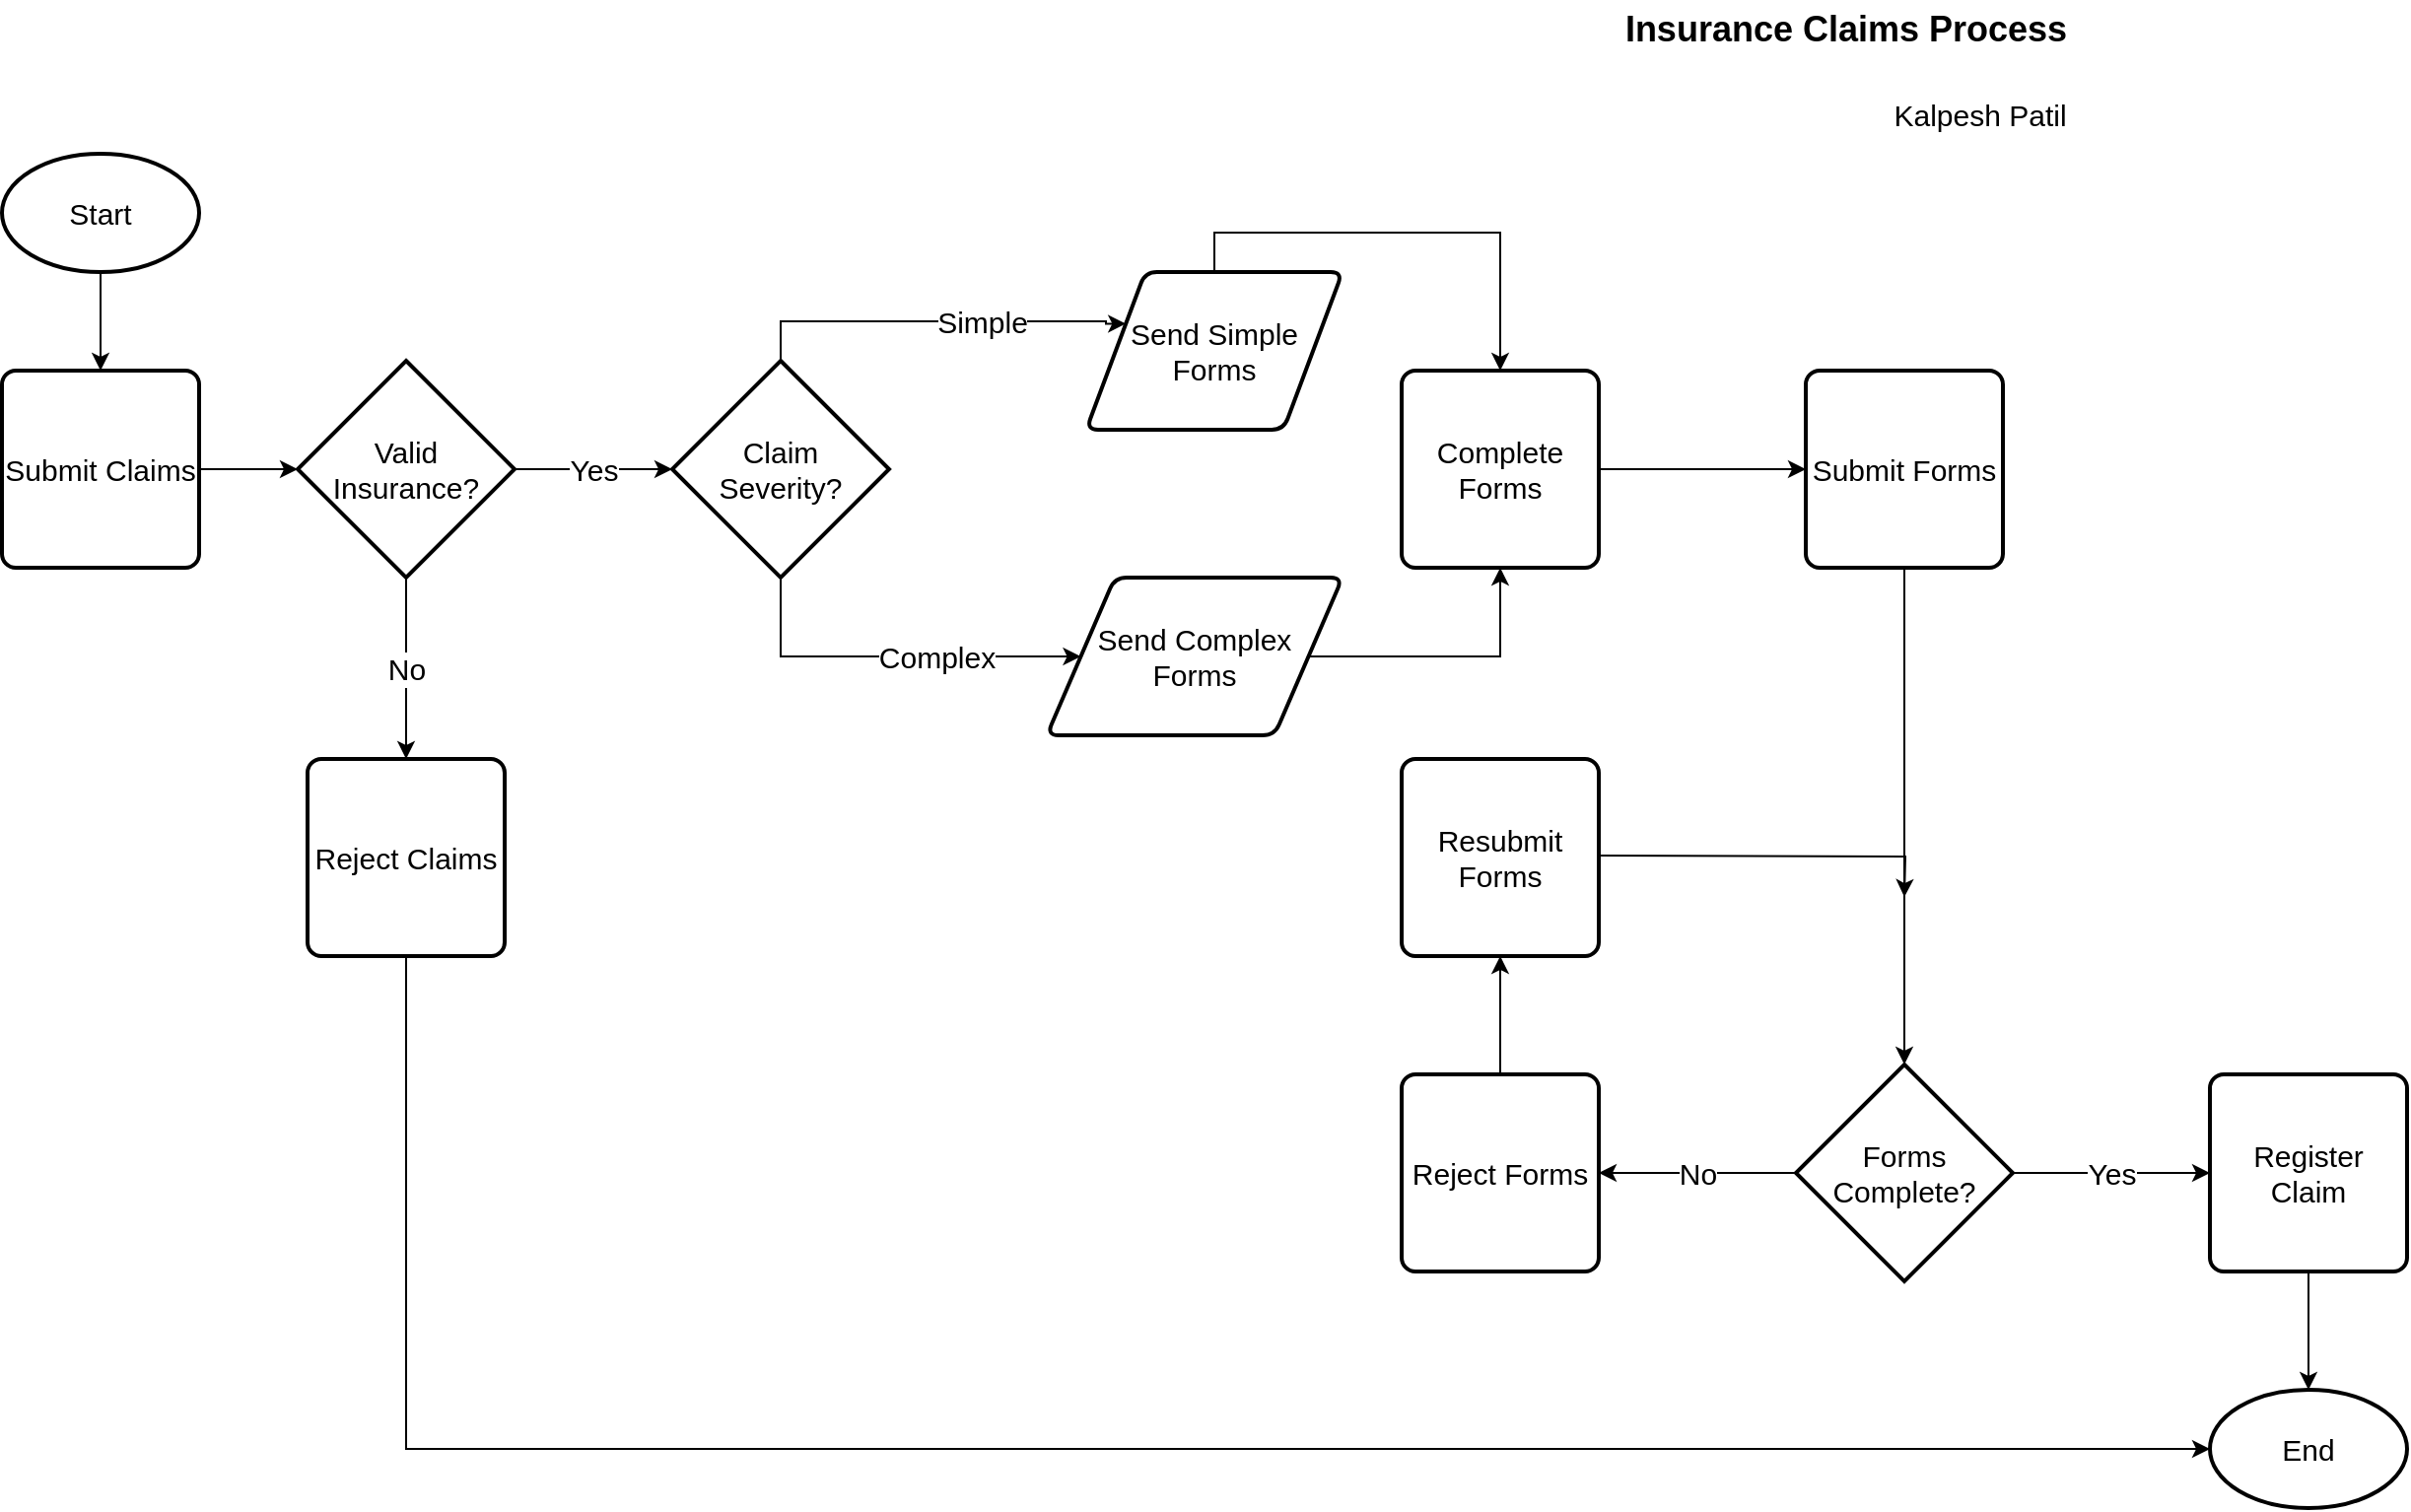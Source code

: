 <mxfile version="13.1.3" type="github">
  <diagram id="hZSZITYBWogTeSslolz0" name="InsuranceClaims">
    <mxGraphModel dx="1231" dy="806" grid="1" gridSize="10" guides="1" tooltips="1" connect="1" arrows="1" fold="1" page="1" pageScale="1" pageWidth="1169" pageHeight="826" math="0" shadow="0">
      <root>
        <mxCell id="0" />
        <mxCell id="1" parent="0" />
        <mxCell id="Aw5x39bk4L40joNCaLyG-1" value="Insurance Claims Process" style="text;html=1;align=center;verticalAlign=middle;resizable=0;points=[];autosize=1;fontSize=18;fontStyle=1" parent="1" vertex="1">
          <mxGeometry x="885" y="15" width="240" height="30" as="geometry" />
        </mxCell>
        <mxCell id="Aw5x39bk4L40joNCaLyG-2" value="Kalpesh Patil" style="text;html=1;align=center;verticalAlign=middle;resizable=0;points=[];autosize=1;fontSize=15;" parent="1" vertex="1">
          <mxGeometry x="1023" y="63" width="100" height="20" as="geometry" />
        </mxCell>
        <mxCell id="7K33NGVJJ7r5UL6R2oZ9-15" style="edgeStyle=orthogonalEdgeStyle;rounded=0;orthogonalLoop=1;jettySize=auto;html=1;exitX=0.5;exitY=1;exitDx=0;exitDy=0;exitPerimeter=0;entryX=0.5;entryY=0;entryDx=0;entryDy=0;fontSize=15;" edge="1" parent="1" source="Aw5x39bk4L40joNCaLyG-3" target="Aw5x39bk4L40joNCaLyG-4">
          <mxGeometry relative="1" as="geometry" />
        </mxCell>
        <mxCell id="Aw5x39bk4L40joNCaLyG-3" value="Start" style="strokeWidth=2;html=1;shape=mxgraph.flowchart.start_1;whiteSpace=wrap;fontSize=15;" parent="1" vertex="1">
          <mxGeometry x="70" y="93" width="100" height="60" as="geometry" />
        </mxCell>
        <mxCell id="7K33NGVJJ7r5UL6R2oZ9-16" style="edgeStyle=orthogonalEdgeStyle;rounded=0;orthogonalLoop=1;jettySize=auto;html=1;exitX=1;exitY=0.5;exitDx=0;exitDy=0;entryX=0;entryY=0.5;entryDx=0;entryDy=0;entryPerimeter=0;fontSize=15;" edge="1" parent="1" source="Aw5x39bk4L40joNCaLyG-4" target="7K33NGVJJ7r5UL6R2oZ9-2">
          <mxGeometry relative="1" as="geometry" />
        </mxCell>
        <mxCell id="Aw5x39bk4L40joNCaLyG-4" value="Submit Claims" style="rounded=1;whiteSpace=wrap;html=1;absoluteArcSize=1;arcSize=14;strokeWidth=2;fontSize=15;" parent="1" vertex="1">
          <mxGeometry x="70" y="203" width="100" height="100" as="geometry" />
        </mxCell>
        <mxCell id="7K33NGVJJ7r5UL6R2oZ9-18" style="edgeStyle=orthogonalEdgeStyle;rounded=0;orthogonalLoop=1;jettySize=auto;html=1;exitX=0.5;exitY=1;exitDx=0;exitDy=0;entryX=0;entryY=0.5;entryDx=0;entryDy=0;entryPerimeter=0;fontSize=15;" edge="1" parent="1" source="7K33NGVJJ7r5UL6R2oZ9-17" target="Aw5x39bk4L40joNCaLyG-13">
          <mxGeometry relative="1" as="geometry" />
        </mxCell>
        <mxCell id="7K33NGVJJ7r5UL6R2oZ9-17" value="Reject Claims" style="rounded=1;whiteSpace=wrap;html=1;absoluteArcSize=1;arcSize=14;strokeWidth=2;fontSize=15;" vertex="1" parent="1">
          <mxGeometry x="225" y="400" width="100" height="100" as="geometry" />
        </mxCell>
        <mxCell id="7K33NGVJJ7r5UL6R2oZ9-32" style="edgeStyle=orthogonalEdgeStyle;rounded=0;orthogonalLoop=1;jettySize=auto;html=1;exitX=1;exitY=0.5;exitDx=0;exitDy=0;entryX=0;entryY=0.5;entryDx=0;entryDy=0;endArrow=classic;endFill=1;fontSize=15;" edge="1" parent="1" source="Aw5x39bk4L40joNCaLyG-7" target="Aw5x39bk4L40joNCaLyG-9">
          <mxGeometry relative="1" as="geometry" />
        </mxCell>
        <mxCell id="Aw5x39bk4L40joNCaLyG-7" value="Complete Forms" style="rounded=1;whiteSpace=wrap;html=1;absoluteArcSize=1;arcSize=14;strokeWidth=2;fontSize=15;" parent="1" vertex="1">
          <mxGeometry x="780" y="203" width="100" height="100" as="geometry" />
        </mxCell>
        <mxCell id="7K33NGVJJ7r5UL6R2oZ9-25" style="edgeStyle=orthogonalEdgeStyle;rounded=0;orthogonalLoop=1;jettySize=auto;html=1;exitX=0.5;exitY=0;exitDx=0;exitDy=0;entryX=0.5;entryY=1;entryDx=0;entryDy=0;fontSize=15;" edge="1" parent="1" source="7K33NGVJJ7r5UL6R2oZ9-12" target="7K33NGVJJ7r5UL6R2oZ9-14">
          <mxGeometry relative="1" as="geometry" />
        </mxCell>
        <mxCell id="7K33NGVJJ7r5UL6R2oZ9-12" value="Reject Forms" style="rounded=1;whiteSpace=wrap;html=1;absoluteArcSize=1;arcSize=14;strokeWidth=2;fontSize=15;" vertex="1" parent="1">
          <mxGeometry x="780" y="560" width="100" height="100" as="geometry" />
        </mxCell>
        <mxCell id="7K33NGVJJ7r5UL6R2oZ9-31" style="edgeStyle=orthogonalEdgeStyle;rounded=0;orthogonalLoop=1;jettySize=auto;html=1;exitX=1;exitY=0.5;exitDx=0;exitDy=0;endArrow=classic;endFill=1;fontSize=15;" edge="1" parent="1">
          <mxGeometry relative="1" as="geometry">
            <mxPoint x="880" y="449" as="sourcePoint" />
            <mxPoint x="1035" y="470" as="targetPoint" />
          </mxGeometry>
        </mxCell>
        <mxCell id="7K33NGVJJ7r5UL6R2oZ9-14" value="Resubmit Forms" style="rounded=1;whiteSpace=wrap;html=1;absoluteArcSize=1;arcSize=14;strokeWidth=2;fontSize=15;" vertex="1" parent="1">
          <mxGeometry x="780" y="400" width="100" height="100" as="geometry" />
        </mxCell>
        <mxCell id="7K33NGVJJ7r5UL6R2oZ9-26" style="edgeStyle=orthogonalEdgeStyle;rounded=0;orthogonalLoop=1;jettySize=auto;html=1;exitX=0.5;exitY=1;exitDx=0;exitDy=0;entryX=0.5;entryY=0;entryDx=0;entryDy=0;entryPerimeter=0;fontSize=15;" edge="1" parent="1" source="Aw5x39bk4L40joNCaLyG-9" target="7K33NGVJJ7r5UL6R2oZ9-10">
          <mxGeometry relative="1" as="geometry">
            <Array as="points">
              <mxPoint x="1035" y="490" />
              <mxPoint x="1035" y="490" />
            </Array>
          </mxGeometry>
        </mxCell>
        <mxCell id="Aw5x39bk4L40joNCaLyG-9" value="Submit Forms" style="rounded=1;whiteSpace=wrap;html=1;absoluteArcSize=1;arcSize=14;strokeWidth=2;fontSize=15;" parent="1" vertex="1">
          <mxGeometry x="985" y="203" width="100" height="100" as="geometry" />
        </mxCell>
        <mxCell id="7K33NGVJJ7r5UL6R2oZ9-29" style="edgeStyle=orthogonalEdgeStyle;rounded=0;orthogonalLoop=1;jettySize=auto;html=1;exitX=0.5;exitY=1;exitDx=0;exitDy=0;entryX=0.5;entryY=0;entryDx=0;entryDy=0;entryPerimeter=0;endArrow=classic;endFill=1;fontSize=15;" edge="1" parent="1" source="Aw5x39bk4L40joNCaLyG-11" target="Aw5x39bk4L40joNCaLyG-13">
          <mxGeometry relative="1" as="geometry" />
        </mxCell>
        <mxCell id="Aw5x39bk4L40joNCaLyG-11" value="Register Claim" style="rounded=1;whiteSpace=wrap;html=1;absoluteArcSize=1;arcSize=14;strokeWidth=2;fontSize=15;" parent="1" vertex="1">
          <mxGeometry x="1190" y="560" width="100" height="100" as="geometry" />
        </mxCell>
        <mxCell id="Aw5x39bk4L40joNCaLyG-13" value="End" style="strokeWidth=2;html=1;shape=mxgraph.flowchart.start_1;whiteSpace=wrap;fontSize=15;" parent="1" vertex="1">
          <mxGeometry x="1190" y="720" width="100" height="60" as="geometry" />
        </mxCell>
        <mxCell id="7K33NGVJJ7r5UL6R2oZ9-20" value="Yes" style="edgeStyle=orthogonalEdgeStyle;rounded=0;orthogonalLoop=1;jettySize=auto;html=1;exitX=1;exitY=0.5;exitDx=0;exitDy=0;exitPerimeter=0;entryX=0;entryY=0.5;entryDx=0;entryDy=0;entryPerimeter=0;fontSize=15;" edge="1" parent="1" source="7K33NGVJJ7r5UL6R2oZ9-2" target="7K33NGVJJ7r5UL6R2oZ9-3">
          <mxGeometry relative="1" as="geometry" />
        </mxCell>
        <mxCell id="7K33NGVJJ7r5UL6R2oZ9-23" value="No" style="edgeStyle=orthogonalEdgeStyle;rounded=0;orthogonalLoop=1;jettySize=auto;html=1;exitX=0.5;exitY=1;exitDx=0;exitDy=0;exitPerimeter=0;entryX=0.5;entryY=0;entryDx=0;entryDy=0;fontSize=15;" edge="1" parent="1" source="7K33NGVJJ7r5UL6R2oZ9-2" target="7K33NGVJJ7r5UL6R2oZ9-17">
          <mxGeometry relative="1" as="geometry" />
        </mxCell>
        <mxCell id="7K33NGVJJ7r5UL6R2oZ9-2" value="&lt;div style=&quot;font-size: 15px;&quot;&gt;Valid&lt;/div&gt;&lt;div style=&quot;font-size: 15px;&quot;&gt; Insurance?&lt;/div&gt;" style="strokeWidth=2;html=1;shape=mxgraph.flowchart.decision;whiteSpace=wrap;fontSize=15;" vertex="1" parent="1">
          <mxGeometry x="220" y="198" width="110" height="110" as="geometry" />
        </mxCell>
        <mxCell id="7K33NGVJJ7r5UL6R2oZ9-11" value="Yes" style="edgeStyle=orthogonalEdgeStyle;rounded=0;orthogonalLoop=1;jettySize=auto;html=1;exitX=1;exitY=0.5;exitDx=0;exitDy=0;exitPerimeter=0;fontSize=15;" edge="1" parent="1" source="7K33NGVJJ7r5UL6R2oZ9-10" target="Aw5x39bk4L40joNCaLyG-11">
          <mxGeometry relative="1" as="geometry" />
        </mxCell>
        <mxCell id="7K33NGVJJ7r5UL6R2oZ9-13" value="No" style="edgeStyle=orthogonalEdgeStyle;rounded=0;orthogonalLoop=1;jettySize=auto;html=1;exitX=0;exitY=0.5;exitDx=0;exitDy=0;exitPerimeter=0;entryX=1;entryY=0.5;entryDx=0;entryDy=0;fontSize=15;" edge="1" parent="1" source="7K33NGVJJ7r5UL6R2oZ9-10" target="7K33NGVJJ7r5UL6R2oZ9-12">
          <mxGeometry relative="1" as="geometry" />
        </mxCell>
        <mxCell id="7K33NGVJJ7r5UL6R2oZ9-10" value="&lt;div&gt;Forms&lt;/div&gt;&lt;div&gt;Complete?&lt;br&gt;&lt;/div&gt;" style="strokeWidth=2;html=1;shape=mxgraph.flowchart.decision;whiteSpace=wrap;fontSize=15;" vertex="1" parent="1">
          <mxGeometry x="980" y="555" width="110" height="110" as="geometry" />
        </mxCell>
        <mxCell id="7K33NGVJJ7r5UL6R2oZ9-7" value="Complex" style="edgeStyle=orthogonalEdgeStyle;rounded=0;orthogonalLoop=1;jettySize=auto;html=1;exitX=0.5;exitY=1;exitDx=0;exitDy=0;exitPerimeter=0;entryX=0;entryY=0.5;entryDx=0;entryDy=0;fontSize=15;" edge="1" parent="1" source="7K33NGVJJ7r5UL6R2oZ9-3" target="7K33NGVJJ7r5UL6R2oZ9-34">
          <mxGeometry x="0.238" relative="1" as="geometry">
            <mxPoint x="610.0" y="373" as="targetPoint" />
            <mxPoint as="offset" />
          </mxGeometry>
        </mxCell>
        <mxCell id="7K33NGVJJ7r5UL6R2oZ9-8" value="Simple" style="edgeStyle=orthogonalEdgeStyle;rounded=0;orthogonalLoop=1;jettySize=auto;html=1;exitX=0.5;exitY=0;exitDx=0;exitDy=0;exitPerimeter=0;fontSize=15;entryX=0;entryY=0.25;entryDx=0;entryDy=0;" edge="1" parent="1" source="7K33NGVJJ7r5UL6R2oZ9-3" target="7K33NGVJJ7r5UL6R2oZ9-33">
          <mxGeometry x="0.238" relative="1" as="geometry">
            <mxPoint x="610.0" y="133" as="targetPoint" />
            <Array as="points">
              <mxPoint x="465" y="178" />
              <mxPoint x="630" y="178" />
            </Array>
            <mxPoint as="offset" />
          </mxGeometry>
        </mxCell>
        <mxCell id="7K33NGVJJ7r5UL6R2oZ9-3" value="&lt;div&gt;Claim&lt;/div&gt;&lt;div&gt;Severity?&lt;br&gt;&lt;/div&gt;" style="strokeWidth=2;html=1;shape=mxgraph.flowchart.decision;whiteSpace=wrap;fontSize=15;" vertex="1" parent="1">
          <mxGeometry x="410" y="198" width="110" height="110" as="geometry" />
        </mxCell>
        <mxCell id="7K33NGVJJ7r5UL6R2oZ9-35" style="edgeStyle=orthogonalEdgeStyle;rounded=0;orthogonalLoop=1;jettySize=auto;html=1;exitX=0.5;exitY=0;exitDx=0;exitDy=0;entryX=0.5;entryY=0;entryDx=0;entryDy=0;endArrow=classic;endFill=1;fontSize=15;" edge="1" parent="1" source="7K33NGVJJ7r5UL6R2oZ9-33" target="Aw5x39bk4L40joNCaLyG-7">
          <mxGeometry relative="1" as="geometry" />
        </mxCell>
        <mxCell id="7K33NGVJJ7r5UL6R2oZ9-33" value="Send Simple Forms" style="shape=parallelogram;html=1;strokeWidth=2;perimeter=parallelogramPerimeter;whiteSpace=wrap;rounded=1;arcSize=12;size=0.23;fontSize=15;" vertex="1" parent="1">
          <mxGeometry x="620" y="153" width="130" height="80" as="geometry" />
        </mxCell>
        <mxCell id="7K33NGVJJ7r5UL6R2oZ9-40" style="edgeStyle=orthogonalEdgeStyle;rounded=0;orthogonalLoop=1;jettySize=auto;html=1;exitX=1;exitY=0.5;exitDx=0;exitDy=0;entryX=0.5;entryY=1;entryDx=0;entryDy=0;endArrow=classic;endFill=1;fontSize=15;" edge="1" parent="1" source="7K33NGVJJ7r5UL6R2oZ9-34" target="Aw5x39bk4L40joNCaLyG-7">
          <mxGeometry relative="1" as="geometry" />
        </mxCell>
        <mxCell id="7K33NGVJJ7r5UL6R2oZ9-34" value="&lt;div&gt;Send Complex &lt;br&gt;&lt;/div&gt;&lt;div&gt;Forms&lt;/div&gt;" style="shape=parallelogram;html=1;strokeWidth=2;perimeter=parallelogramPerimeter;whiteSpace=wrap;rounded=1;arcSize=12;size=0.23;fontSize=15;" vertex="1" parent="1">
          <mxGeometry x="600" y="308" width="150" height="80" as="geometry" />
        </mxCell>
      </root>
    </mxGraphModel>
  </diagram>
</mxfile>
